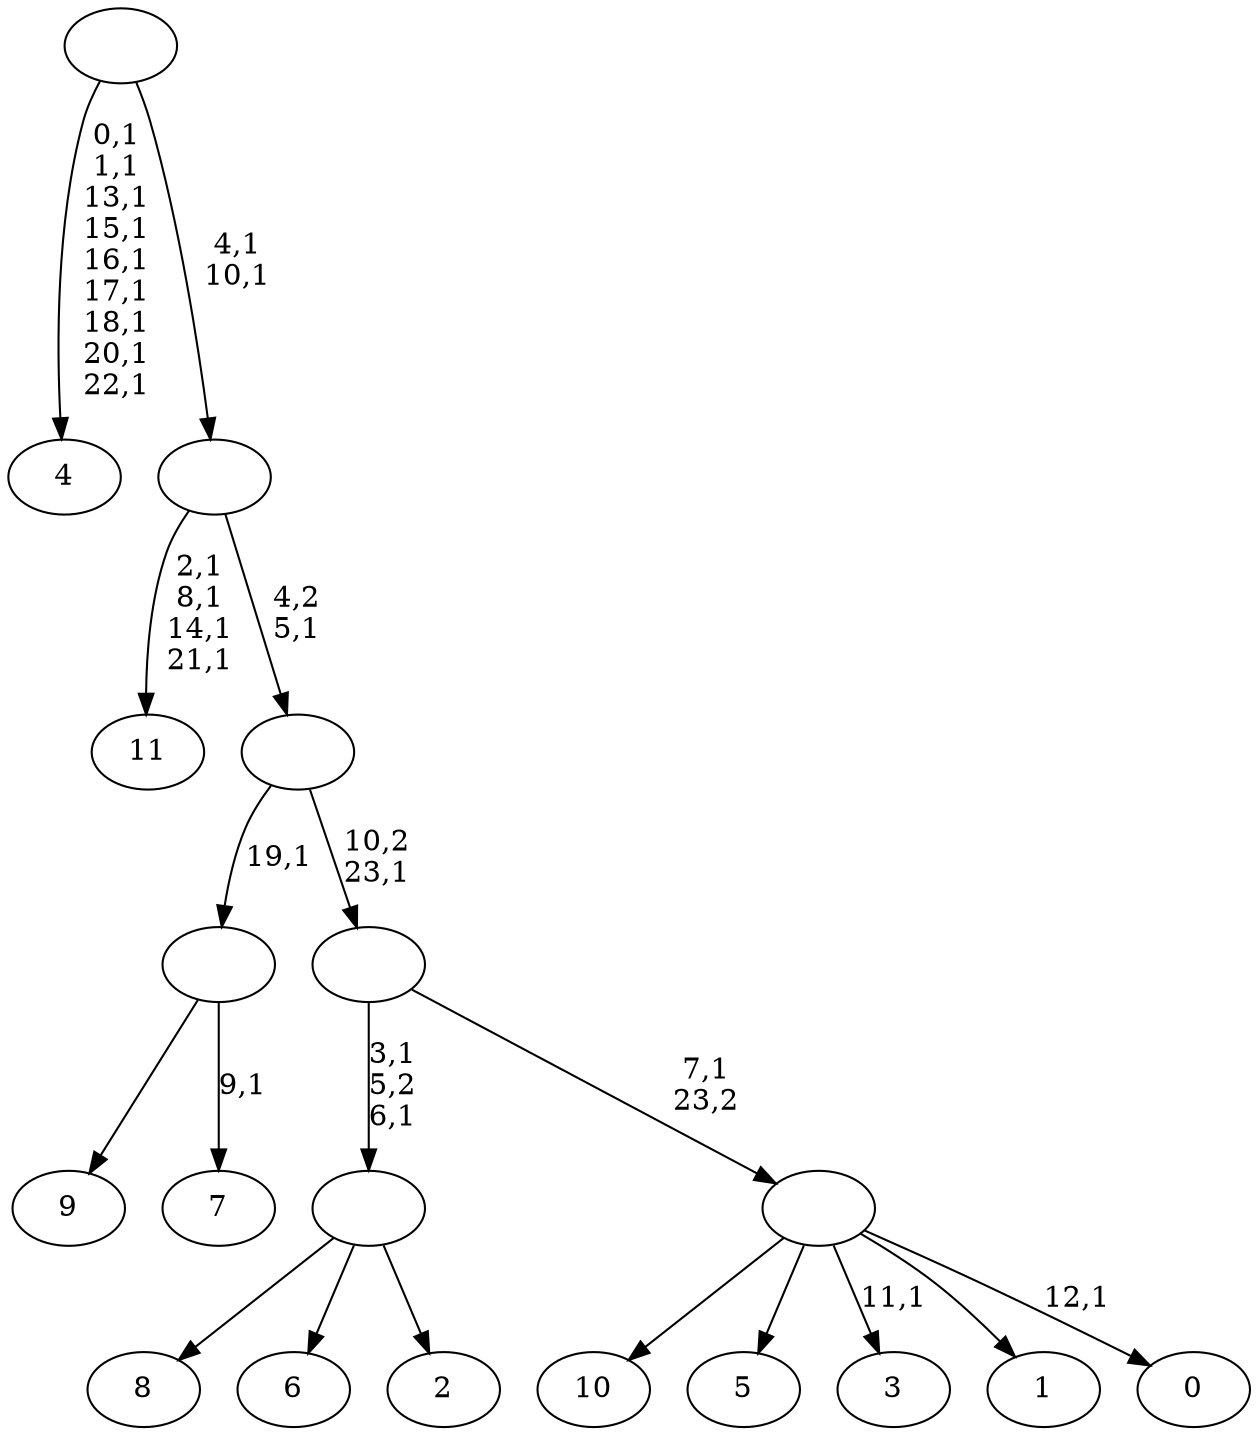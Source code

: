 digraph T {
	36 [label="11"]
	31 [label="10"]
	30 [label="9"]
	29 [label="8"]
	28 [label="7"]
	26 [label=""]
	25 [label="6"]
	24 [label="5"]
	23 [label="4"]
	13 [label="3"]
	11 [label="2"]
	10 [label=""]
	8 [label="1"]
	7 [label="0"]
	5 [label=""]
	4 [label=""]
	3 [label=""]
	2 [label=""]
	0 [label=""]
	26 -> 28 [label="9,1"]
	26 -> 30 [label=""]
	10 -> 29 [label=""]
	10 -> 25 [label=""]
	10 -> 11 [label=""]
	5 -> 7 [label="12,1"]
	5 -> 13 [label="11,1"]
	5 -> 31 [label=""]
	5 -> 24 [label=""]
	5 -> 8 [label=""]
	4 -> 10 [label="3,1\n5,2\n6,1"]
	4 -> 5 [label="7,1\n23,2"]
	3 -> 26 [label="19,1"]
	3 -> 4 [label="10,2\n23,1"]
	2 -> 36 [label="2,1\n8,1\n14,1\n21,1"]
	2 -> 3 [label="4,2\n5,1"]
	0 -> 2 [label="4,1\n10,1"]
	0 -> 23 [label="0,1\n1,1\n13,1\n15,1\n16,1\n17,1\n18,1\n20,1\n22,1"]
}
